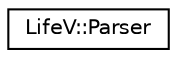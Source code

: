 digraph "Graphical Class Hierarchy"
{
 // LATEX_PDF_SIZE
  edge [fontname="Helvetica",fontsize="10",labelfontname="Helvetica",labelfontsize="10"];
  node [fontname="Helvetica",fontsize="10",shape=record];
  rankdir="LR";
  Node0 [label="LifeV::Parser",height=0.2,width=0.4,color="black", fillcolor="white", style="filled",URL="$classLifeV_1_1Parser.html",tooltip="Parser - A string parser for algebraic expressions."];
}
